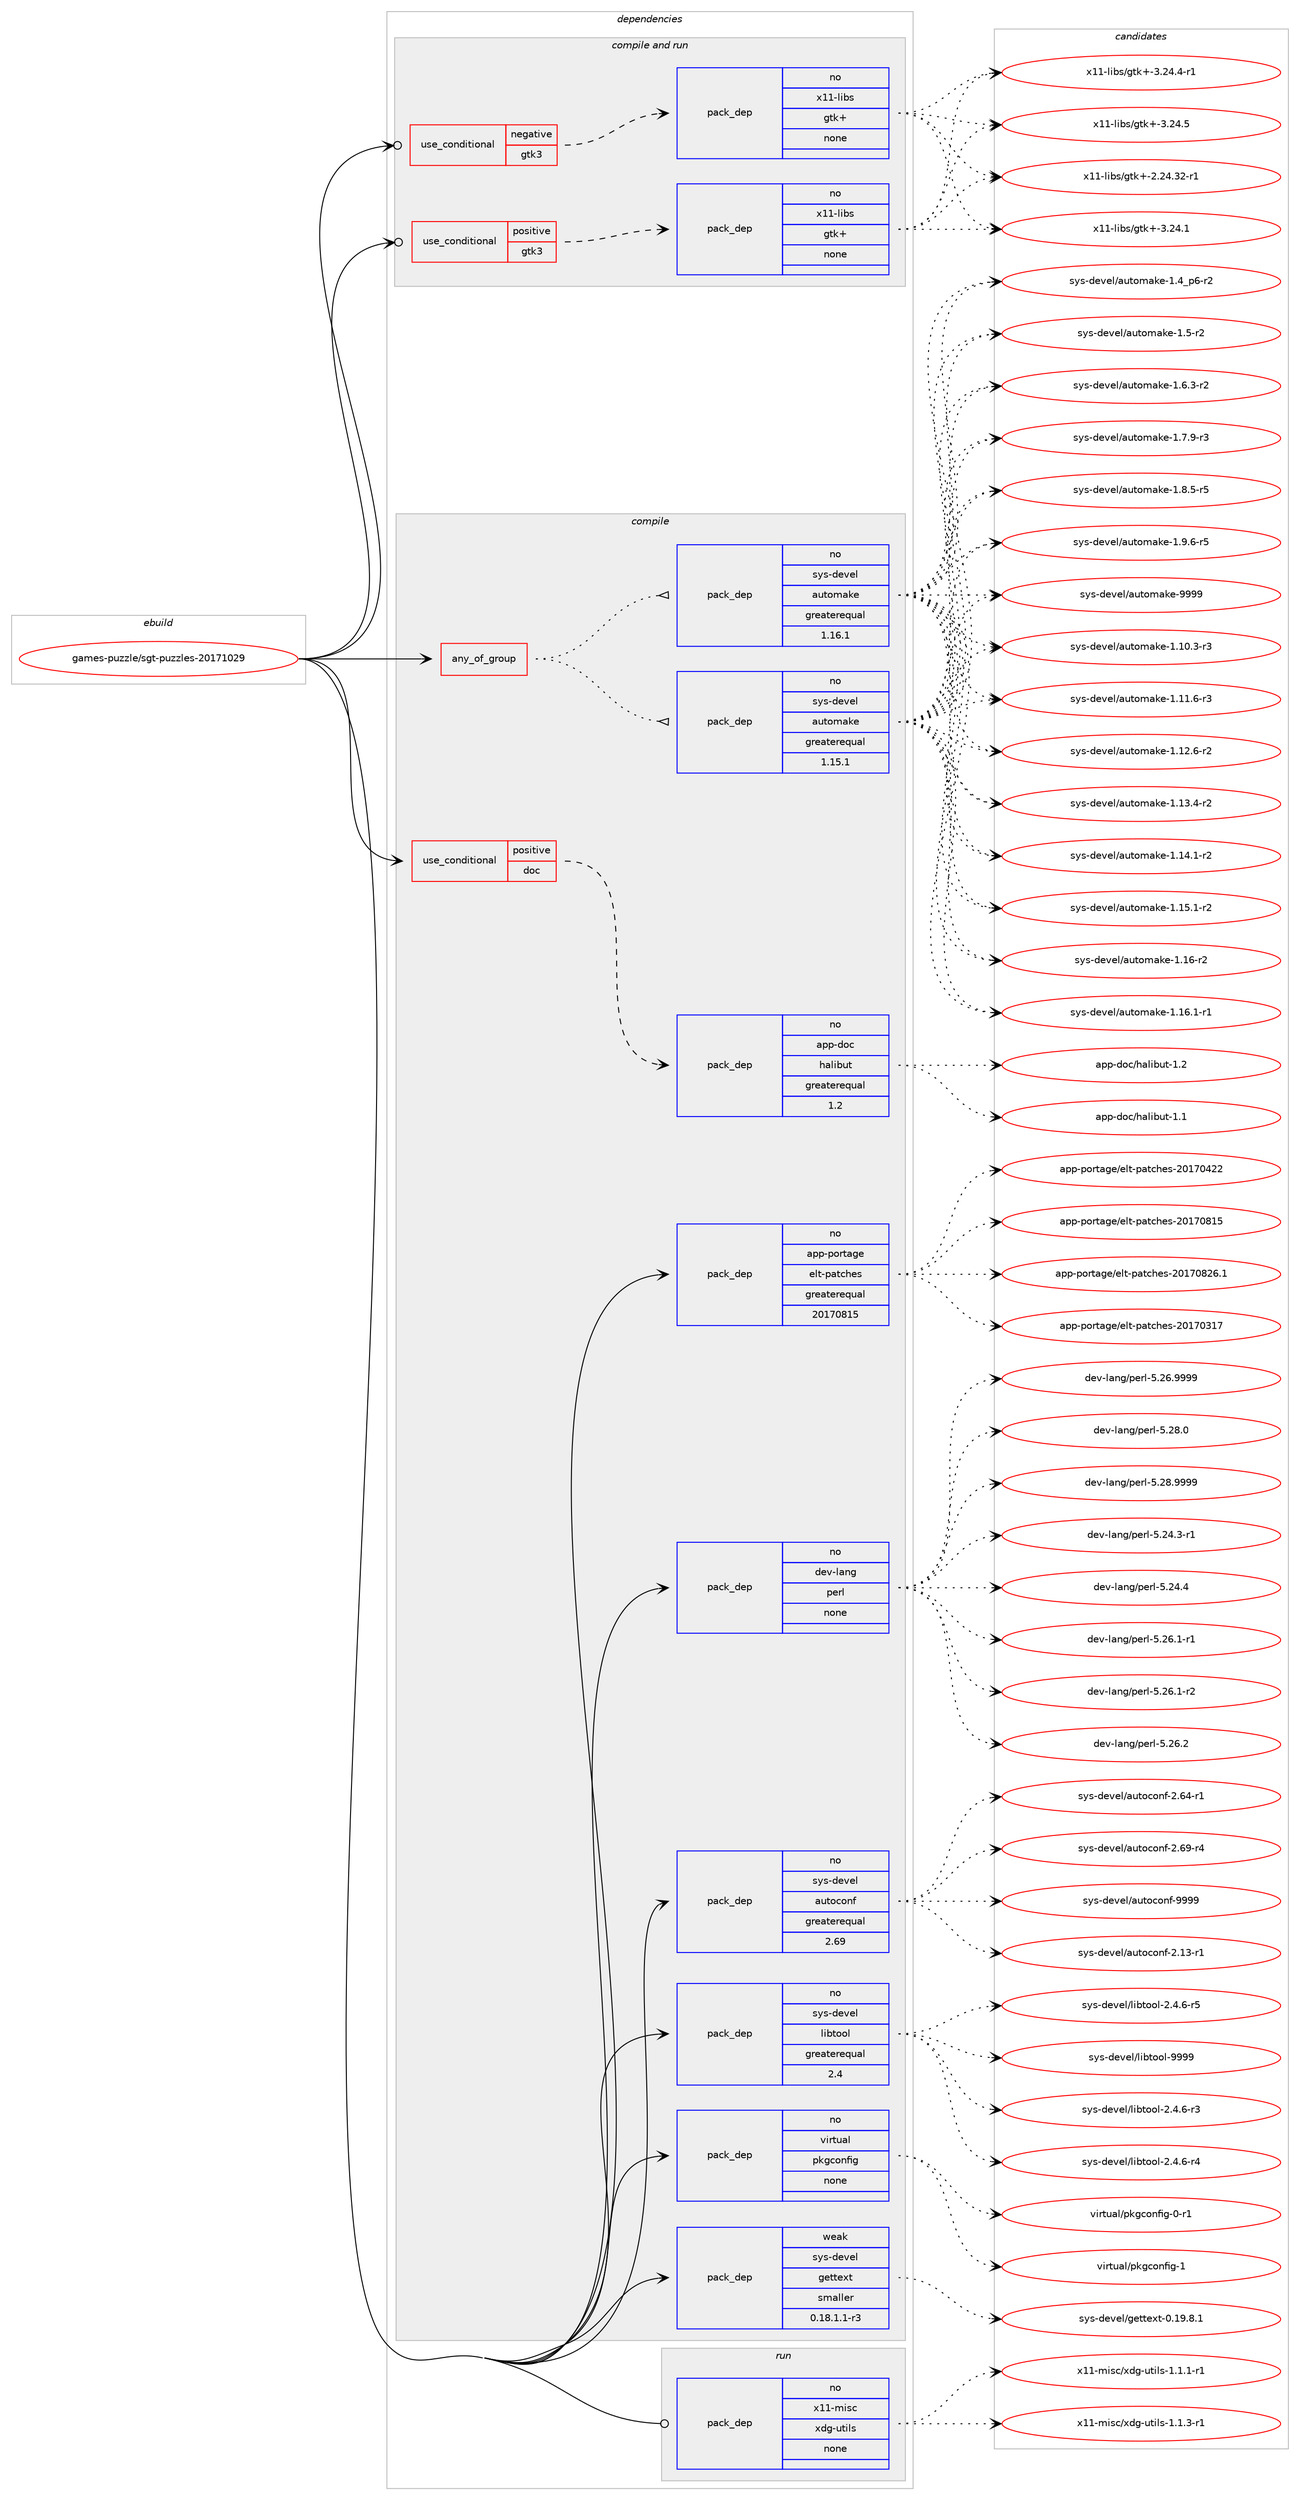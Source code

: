 digraph prolog {

# *************
# Graph options
# *************

newrank=true;
concentrate=true;
compound=true;
graph [rankdir=LR,fontname=Helvetica,fontsize=10,ranksep=1.5];#, ranksep=2.5, nodesep=0.2];
edge  [arrowhead=vee];
node  [fontname=Helvetica,fontsize=10];

# **********
# The ebuild
# **********

subgraph cluster_leftcol {
color=gray;
rank=same;
label=<<i>ebuild</i>>;
id [label="games-puzzle/sgt-puzzles-20171029", color=red, width=4, href="../games-puzzle/sgt-puzzles-20171029.svg"];
}

# ****************
# The dependencies
# ****************

subgraph cluster_midcol {
color=gray;
label=<<i>dependencies</i>>;
subgraph cluster_compile {
fillcolor="#eeeeee";
style=filled;
label=<<i>compile</i>>;
subgraph any23475 {
dependency1559548 [label=<<TABLE BORDER="0" CELLBORDER="1" CELLSPACING="0" CELLPADDING="4"><TR><TD CELLPADDING="10">any_of_group</TD></TR></TABLE>>, shape=none, color=red];subgraph pack1108542 {
dependency1559549 [label=<<TABLE BORDER="0" CELLBORDER="1" CELLSPACING="0" CELLPADDING="4" WIDTH="220"><TR><TD ROWSPAN="6" CELLPADDING="30">pack_dep</TD></TR><TR><TD WIDTH="110">no</TD></TR><TR><TD>sys-devel</TD></TR><TR><TD>automake</TD></TR><TR><TD>greaterequal</TD></TR><TR><TD>1.16.1</TD></TR></TABLE>>, shape=none, color=blue];
}
dependency1559548:e -> dependency1559549:w [weight=20,style="dotted",arrowhead="oinv"];
subgraph pack1108543 {
dependency1559550 [label=<<TABLE BORDER="0" CELLBORDER="1" CELLSPACING="0" CELLPADDING="4" WIDTH="220"><TR><TD ROWSPAN="6" CELLPADDING="30">pack_dep</TD></TR><TR><TD WIDTH="110">no</TD></TR><TR><TD>sys-devel</TD></TR><TR><TD>automake</TD></TR><TR><TD>greaterequal</TD></TR><TR><TD>1.15.1</TD></TR></TABLE>>, shape=none, color=blue];
}
dependency1559548:e -> dependency1559550:w [weight=20,style="dotted",arrowhead="oinv"];
}
id:e -> dependency1559548:w [weight=20,style="solid",arrowhead="vee"];
subgraph cond426938 {
dependency1559551 [label=<<TABLE BORDER="0" CELLBORDER="1" CELLSPACING="0" CELLPADDING="4"><TR><TD ROWSPAN="3" CELLPADDING="10">use_conditional</TD></TR><TR><TD>positive</TD></TR><TR><TD>doc</TD></TR></TABLE>>, shape=none, color=red];
subgraph pack1108544 {
dependency1559552 [label=<<TABLE BORDER="0" CELLBORDER="1" CELLSPACING="0" CELLPADDING="4" WIDTH="220"><TR><TD ROWSPAN="6" CELLPADDING="30">pack_dep</TD></TR><TR><TD WIDTH="110">no</TD></TR><TR><TD>app-doc</TD></TR><TR><TD>halibut</TD></TR><TR><TD>greaterequal</TD></TR><TR><TD>1.2</TD></TR></TABLE>>, shape=none, color=blue];
}
dependency1559551:e -> dependency1559552:w [weight=20,style="dashed",arrowhead="vee"];
}
id:e -> dependency1559551:w [weight=20,style="solid",arrowhead="vee"];
subgraph pack1108545 {
dependency1559553 [label=<<TABLE BORDER="0" CELLBORDER="1" CELLSPACING="0" CELLPADDING="4" WIDTH="220"><TR><TD ROWSPAN="6" CELLPADDING="30">pack_dep</TD></TR><TR><TD WIDTH="110">no</TD></TR><TR><TD>app-portage</TD></TR><TR><TD>elt-patches</TD></TR><TR><TD>greaterequal</TD></TR><TR><TD>20170815</TD></TR></TABLE>>, shape=none, color=blue];
}
id:e -> dependency1559553:w [weight=20,style="solid",arrowhead="vee"];
subgraph pack1108546 {
dependency1559554 [label=<<TABLE BORDER="0" CELLBORDER="1" CELLSPACING="0" CELLPADDING="4" WIDTH="220"><TR><TD ROWSPAN="6" CELLPADDING="30">pack_dep</TD></TR><TR><TD WIDTH="110">no</TD></TR><TR><TD>dev-lang</TD></TR><TR><TD>perl</TD></TR><TR><TD>none</TD></TR><TR><TD></TD></TR></TABLE>>, shape=none, color=blue];
}
id:e -> dependency1559554:w [weight=20,style="solid",arrowhead="vee"];
subgraph pack1108547 {
dependency1559555 [label=<<TABLE BORDER="0" CELLBORDER="1" CELLSPACING="0" CELLPADDING="4" WIDTH="220"><TR><TD ROWSPAN="6" CELLPADDING="30">pack_dep</TD></TR><TR><TD WIDTH="110">no</TD></TR><TR><TD>sys-devel</TD></TR><TR><TD>autoconf</TD></TR><TR><TD>greaterequal</TD></TR><TR><TD>2.69</TD></TR></TABLE>>, shape=none, color=blue];
}
id:e -> dependency1559555:w [weight=20,style="solid",arrowhead="vee"];
subgraph pack1108548 {
dependency1559556 [label=<<TABLE BORDER="0" CELLBORDER="1" CELLSPACING="0" CELLPADDING="4" WIDTH="220"><TR><TD ROWSPAN="6" CELLPADDING="30">pack_dep</TD></TR><TR><TD WIDTH="110">no</TD></TR><TR><TD>sys-devel</TD></TR><TR><TD>libtool</TD></TR><TR><TD>greaterequal</TD></TR><TR><TD>2.4</TD></TR></TABLE>>, shape=none, color=blue];
}
id:e -> dependency1559556:w [weight=20,style="solid",arrowhead="vee"];
subgraph pack1108549 {
dependency1559557 [label=<<TABLE BORDER="0" CELLBORDER="1" CELLSPACING="0" CELLPADDING="4" WIDTH="220"><TR><TD ROWSPAN="6" CELLPADDING="30">pack_dep</TD></TR><TR><TD WIDTH="110">no</TD></TR><TR><TD>virtual</TD></TR><TR><TD>pkgconfig</TD></TR><TR><TD>none</TD></TR><TR><TD></TD></TR></TABLE>>, shape=none, color=blue];
}
id:e -> dependency1559557:w [weight=20,style="solid",arrowhead="vee"];
subgraph pack1108550 {
dependency1559558 [label=<<TABLE BORDER="0" CELLBORDER="1" CELLSPACING="0" CELLPADDING="4" WIDTH="220"><TR><TD ROWSPAN="6" CELLPADDING="30">pack_dep</TD></TR><TR><TD WIDTH="110">weak</TD></TR><TR><TD>sys-devel</TD></TR><TR><TD>gettext</TD></TR><TR><TD>smaller</TD></TR><TR><TD>0.18.1.1-r3</TD></TR></TABLE>>, shape=none, color=blue];
}
id:e -> dependency1559558:w [weight=20,style="solid",arrowhead="vee"];
}
subgraph cluster_compileandrun {
fillcolor="#eeeeee";
style=filled;
label=<<i>compile and run</i>>;
subgraph cond426939 {
dependency1559559 [label=<<TABLE BORDER="0" CELLBORDER="1" CELLSPACING="0" CELLPADDING="4"><TR><TD ROWSPAN="3" CELLPADDING="10">use_conditional</TD></TR><TR><TD>negative</TD></TR><TR><TD>gtk3</TD></TR></TABLE>>, shape=none, color=red];
subgraph pack1108551 {
dependency1559560 [label=<<TABLE BORDER="0" CELLBORDER="1" CELLSPACING="0" CELLPADDING="4" WIDTH="220"><TR><TD ROWSPAN="6" CELLPADDING="30">pack_dep</TD></TR><TR><TD WIDTH="110">no</TD></TR><TR><TD>x11-libs</TD></TR><TR><TD>gtk+</TD></TR><TR><TD>none</TD></TR><TR><TD></TD></TR></TABLE>>, shape=none, color=blue];
}
dependency1559559:e -> dependency1559560:w [weight=20,style="dashed",arrowhead="vee"];
}
id:e -> dependency1559559:w [weight=20,style="solid",arrowhead="odotvee"];
subgraph cond426940 {
dependency1559561 [label=<<TABLE BORDER="0" CELLBORDER="1" CELLSPACING="0" CELLPADDING="4"><TR><TD ROWSPAN="3" CELLPADDING="10">use_conditional</TD></TR><TR><TD>positive</TD></TR><TR><TD>gtk3</TD></TR></TABLE>>, shape=none, color=red];
subgraph pack1108552 {
dependency1559562 [label=<<TABLE BORDER="0" CELLBORDER="1" CELLSPACING="0" CELLPADDING="4" WIDTH="220"><TR><TD ROWSPAN="6" CELLPADDING="30">pack_dep</TD></TR><TR><TD WIDTH="110">no</TD></TR><TR><TD>x11-libs</TD></TR><TR><TD>gtk+</TD></TR><TR><TD>none</TD></TR><TR><TD></TD></TR></TABLE>>, shape=none, color=blue];
}
dependency1559561:e -> dependency1559562:w [weight=20,style="dashed",arrowhead="vee"];
}
id:e -> dependency1559561:w [weight=20,style="solid",arrowhead="odotvee"];
}
subgraph cluster_run {
fillcolor="#eeeeee";
style=filled;
label=<<i>run</i>>;
subgraph pack1108553 {
dependency1559563 [label=<<TABLE BORDER="0" CELLBORDER="1" CELLSPACING="0" CELLPADDING="4" WIDTH="220"><TR><TD ROWSPAN="6" CELLPADDING="30">pack_dep</TD></TR><TR><TD WIDTH="110">no</TD></TR><TR><TD>x11-misc</TD></TR><TR><TD>xdg-utils</TD></TR><TR><TD>none</TD></TR><TR><TD></TD></TR></TABLE>>, shape=none, color=blue];
}
id:e -> dependency1559563:w [weight=20,style="solid",arrowhead="odot"];
}
}

# **************
# The candidates
# **************

subgraph cluster_choices {
rank=same;
color=gray;
label=<<i>candidates</i>>;

subgraph choice1108542 {
color=black;
nodesep=1;
choice11512111545100101118101108479711711611110997107101454946494846514511451 [label="sys-devel/automake-1.10.3-r3", color=red, width=4,href="../sys-devel/automake-1.10.3-r3.svg"];
choice11512111545100101118101108479711711611110997107101454946494946544511451 [label="sys-devel/automake-1.11.6-r3", color=red, width=4,href="../sys-devel/automake-1.11.6-r3.svg"];
choice11512111545100101118101108479711711611110997107101454946495046544511450 [label="sys-devel/automake-1.12.6-r2", color=red, width=4,href="../sys-devel/automake-1.12.6-r2.svg"];
choice11512111545100101118101108479711711611110997107101454946495146524511450 [label="sys-devel/automake-1.13.4-r2", color=red, width=4,href="../sys-devel/automake-1.13.4-r2.svg"];
choice11512111545100101118101108479711711611110997107101454946495246494511450 [label="sys-devel/automake-1.14.1-r2", color=red, width=4,href="../sys-devel/automake-1.14.1-r2.svg"];
choice11512111545100101118101108479711711611110997107101454946495346494511450 [label="sys-devel/automake-1.15.1-r2", color=red, width=4,href="../sys-devel/automake-1.15.1-r2.svg"];
choice1151211154510010111810110847971171161111099710710145494649544511450 [label="sys-devel/automake-1.16-r2", color=red, width=4,href="../sys-devel/automake-1.16-r2.svg"];
choice11512111545100101118101108479711711611110997107101454946495446494511449 [label="sys-devel/automake-1.16.1-r1", color=red, width=4,href="../sys-devel/automake-1.16.1-r1.svg"];
choice115121115451001011181011084797117116111109971071014549465295112544511450 [label="sys-devel/automake-1.4_p6-r2", color=red, width=4,href="../sys-devel/automake-1.4_p6-r2.svg"];
choice11512111545100101118101108479711711611110997107101454946534511450 [label="sys-devel/automake-1.5-r2", color=red, width=4,href="../sys-devel/automake-1.5-r2.svg"];
choice115121115451001011181011084797117116111109971071014549465446514511450 [label="sys-devel/automake-1.6.3-r2", color=red, width=4,href="../sys-devel/automake-1.6.3-r2.svg"];
choice115121115451001011181011084797117116111109971071014549465546574511451 [label="sys-devel/automake-1.7.9-r3", color=red, width=4,href="../sys-devel/automake-1.7.9-r3.svg"];
choice115121115451001011181011084797117116111109971071014549465646534511453 [label="sys-devel/automake-1.8.5-r5", color=red, width=4,href="../sys-devel/automake-1.8.5-r5.svg"];
choice115121115451001011181011084797117116111109971071014549465746544511453 [label="sys-devel/automake-1.9.6-r5", color=red, width=4,href="../sys-devel/automake-1.9.6-r5.svg"];
choice115121115451001011181011084797117116111109971071014557575757 [label="sys-devel/automake-9999", color=red, width=4,href="../sys-devel/automake-9999.svg"];
dependency1559549:e -> choice11512111545100101118101108479711711611110997107101454946494846514511451:w [style=dotted,weight="100"];
dependency1559549:e -> choice11512111545100101118101108479711711611110997107101454946494946544511451:w [style=dotted,weight="100"];
dependency1559549:e -> choice11512111545100101118101108479711711611110997107101454946495046544511450:w [style=dotted,weight="100"];
dependency1559549:e -> choice11512111545100101118101108479711711611110997107101454946495146524511450:w [style=dotted,weight="100"];
dependency1559549:e -> choice11512111545100101118101108479711711611110997107101454946495246494511450:w [style=dotted,weight="100"];
dependency1559549:e -> choice11512111545100101118101108479711711611110997107101454946495346494511450:w [style=dotted,weight="100"];
dependency1559549:e -> choice1151211154510010111810110847971171161111099710710145494649544511450:w [style=dotted,weight="100"];
dependency1559549:e -> choice11512111545100101118101108479711711611110997107101454946495446494511449:w [style=dotted,weight="100"];
dependency1559549:e -> choice115121115451001011181011084797117116111109971071014549465295112544511450:w [style=dotted,weight="100"];
dependency1559549:e -> choice11512111545100101118101108479711711611110997107101454946534511450:w [style=dotted,weight="100"];
dependency1559549:e -> choice115121115451001011181011084797117116111109971071014549465446514511450:w [style=dotted,weight="100"];
dependency1559549:e -> choice115121115451001011181011084797117116111109971071014549465546574511451:w [style=dotted,weight="100"];
dependency1559549:e -> choice115121115451001011181011084797117116111109971071014549465646534511453:w [style=dotted,weight="100"];
dependency1559549:e -> choice115121115451001011181011084797117116111109971071014549465746544511453:w [style=dotted,weight="100"];
dependency1559549:e -> choice115121115451001011181011084797117116111109971071014557575757:w [style=dotted,weight="100"];
}
subgraph choice1108543 {
color=black;
nodesep=1;
choice11512111545100101118101108479711711611110997107101454946494846514511451 [label="sys-devel/automake-1.10.3-r3", color=red, width=4,href="../sys-devel/automake-1.10.3-r3.svg"];
choice11512111545100101118101108479711711611110997107101454946494946544511451 [label="sys-devel/automake-1.11.6-r3", color=red, width=4,href="../sys-devel/automake-1.11.6-r3.svg"];
choice11512111545100101118101108479711711611110997107101454946495046544511450 [label="sys-devel/automake-1.12.6-r2", color=red, width=4,href="../sys-devel/automake-1.12.6-r2.svg"];
choice11512111545100101118101108479711711611110997107101454946495146524511450 [label="sys-devel/automake-1.13.4-r2", color=red, width=4,href="../sys-devel/automake-1.13.4-r2.svg"];
choice11512111545100101118101108479711711611110997107101454946495246494511450 [label="sys-devel/automake-1.14.1-r2", color=red, width=4,href="../sys-devel/automake-1.14.1-r2.svg"];
choice11512111545100101118101108479711711611110997107101454946495346494511450 [label="sys-devel/automake-1.15.1-r2", color=red, width=4,href="../sys-devel/automake-1.15.1-r2.svg"];
choice1151211154510010111810110847971171161111099710710145494649544511450 [label="sys-devel/automake-1.16-r2", color=red, width=4,href="../sys-devel/automake-1.16-r2.svg"];
choice11512111545100101118101108479711711611110997107101454946495446494511449 [label="sys-devel/automake-1.16.1-r1", color=red, width=4,href="../sys-devel/automake-1.16.1-r1.svg"];
choice115121115451001011181011084797117116111109971071014549465295112544511450 [label="sys-devel/automake-1.4_p6-r2", color=red, width=4,href="../sys-devel/automake-1.4_p6-r2.svg"];
choice11512111545100101118101108479711711611110997107101454946534511450 [label="sys-devel/automake-1.5-r2", color=red, width=4,href="../sys-devel/automake-1.5-r2.svg"];
choice115121115451001011181011084797117116111109971071014549465446514511450 [label="sys-devel/automake-1.6.3-r2", color=red, width=4,href="../sys-devel/automake-1.6.3-r2.svg"];
choice115121115451001011181011084797117116111109971071014549465546574511451 [label="sys-devel/automake-1.7.9-r3", color=red, width=4,href="../sys-devel/automake-1.7.9-r3.svg"];
choice115121115451001011181011084797117116111109971071014549465646534511453 [label="sys-devel/automake-1.8.5-r5", color=red, width=4,href="../sys-devel/automake-1.8.5-r5.svg"];
choice115121115451001011181011084797117116111109971071014549465746544511453 [label="sys-devel/automake-1.9.6-r5", color=red, width=4,href="../sys-devel/automake-1.9.6-r5.svg"];
choice115121115451001011181011084797117116111109971071014557575757 [label="sys-devel/automake-9999", color=red, width=4,href="../sys-devel/automake-9999.svg"];
dependency1559550:e -> choice11512111545100101118101108479711711611110997107101454946494846514511451:w [style=dotted,weight="100"];
dependency1559550:e -> choice11512111545100101118101108479711711611110997107101454946494946544511451:w [style=dotted,weight="100"];
dependency1559550:e -> choice11512111545100101118101108479711711611110997107101454946495046544511450:w [style=dotted,weight="100"];
dependency1559550:e -> choice11512111545100101118101108479711711611110997107101454946495146524511450:w [style=dotted,weight="100"];
dependency1559550:e -> choice11512111545100101118101108479711711611110997107101454946495246494511450:w [style=dotted,weight="100"];
dependency1559550:e -> choice11512111545100101118101108479711711611110997107101454946495346494511450:w [style=dotted,weight="100"];
dependency1559550:e -> choice1151211154510010111810110847971171161111099710710145494649544511450:w [style=dotted,weight="100"];
dependency1559550:e -> choice11512111545100101118101108479711711611110997107101454946495446494511449:w [style=dotted,weight="100"];
dependency1559550:e -> choice115121115451001011181011084797117116111109971071014549465295112544511450:w [style=dotted,weight="100"];
dependency1559550:e -> choice11512111545100101118101108479711711611110997107101454946534511450:w [style=dotted,weight="100"];
dependency1559550:e -> choice115121115451001011181011084797117116111109971071014549465446514511450:w [style=dotted,weight="100"];
dependency1559550:e -> choice115121115451001011181011084797117116111109971071014549465546574511451:w [style=dotted,weight="100"];
dependency1559550:e -> choice115121115451001011181011084797117116111109971071014549465646534511453:w [style=dotted,weight="100"];
dependency1559550:e -> choice115121115451001011181011084797117116111109971071014549465746544511453:w [style=dotted,weight="100"];
dependency1559550:e -> choice115121115451001011181011084797117116111109971071014557575757:w [style=dotted,weight="100"];
}
subgraph choice1108544 {
color=black;
nodesep=1;
choice97112112451001119947104971081059811711645494649 [label="app-doc/halibut-1.1", color=red, width=4,href="../app-doc/halibut-1.1.svg"];
choice97112112451001119947104971081059811711645494650 [label="app-doc/halibut-1.2", color=red, width=4,href="../app-doc/halibut-1.2.svg"];
dependency1559552:e -> choice97112112451001119947104971081059811711645494649:w [style=dotted,weight="100"];
dependency1559552:e -> choice97112112451001119947104971081059811711645494650:w [style=dotted,weight="100"];
}
subgraph choice1108545 {
color=black;
nodesep=1;
choice97112112451121111141169710310147101108116451129711699104101115455048495548514955 [label="app-portage/elt-patches-20170317", color=red, width=4,href="../app-portage/elt-patches-20170317.svg"];
choice97112112451121111141169710310147101108116451129711699104101115455048495548525050 [label="app-portage/elt-patches-20170422", color=red, width=4,href="../app-portage/elt-patches-20170422.svg"];
choice97112112451121111141169710310147101108116451129711699104101115455048495548564953 [label="app-portage/elt-patches-20170815", color=red, width=4,href="../app-portage/elt-patches-20170815.svg"];
choice971121124511211111411697103101471011081164511297116991041011154550484955485650544649 [label="app-portage/elt-patches-20170826.1", color=red, width=4,href="../app-portage/elt-patches-20170826.1.svg"];
dependency1559553:e -> choice97112112451121111141169710310147101108116451129711699104101115455048495548514955:w [style=dotted,weight="100"];
dependency1559553:e -> choice97112112451121111141169710310147101108116451129711699104101115455048495548525050:w [style=dotted,weight="100"];
dependency1559553:e -> choice97112112451121111141169710310147101108116451129711699104101115455048495548564953:w [style=dotted,weight="100"];
dependency1559553:e -> choice971121124511211111411697103101471011081164511297116991041011154550484955485650544649:w [style=dotted,weight="100"];
}
subgraph choice1108546 {
color=black;
nodesep=1;
choice100101118451089711010347112101114108455346505246514511449 [label="dev-lang/perl-5.24.3-r1", color=red, width=4,href="../dev-lang/perl-5.24.3-r1.svg"];
choice10010111845108971101034711210111410845534650524652 [label="dev-lang/perl-5.24.4", color=red, width=4,href="../dev-lang/perl-5.24.4.svg"];
choice100101118451089711010347112101114108455346505446494511449 [label="dev-lang/perl-5.26.1-r1", color=red, width=4,href="../dev-lang/perl-5.26.1-r1.svg"];
choice100101118451089711010347112101114108455346505446494511450 [label="dev-lang/perl-5.26.1-r2", color=red, width=4,href="../dev-lang/perl-5.26.1-r2.svg"];
choice10010111845108971101034711210111410845534650544650 [label="dev-lang/perl-5.26.2", color=red, width=4,href="../dev-lang/perl-5.26.2.svg"];
choice10010111845108971101034711210111410845534650544657575757 [label="dev-lang/perl-5.26.9999", color=red, width=4,href="../dev-lang/perl-5.26.9999.svg"];
choice10010111845108971101034711210111410845534650564648 [label="dev-lang/perl-5.28.0", color=red, width=4,href="../dev-lang/perl-5.28.0.svg"];
choice10010111845108971101034711210111410845534650564657575757 [label="dev-lang/perl-5.28.9999", color=red, width=4,href="../dev-lang/perl-5.28.9999.svg"];
dependency1559554:e -> choice100101118451089711010347112101114108455346505246514511449:w [style=dotted,weight="100"];
dependency1559554:e -> choice10010111845108971101034711210111410845534650524652:w [style=dotted,weight="100"];
dependency1559554:e -> choice100101118451089711010347112101114108455346505446494511449:w [style=dotted,weight="100"];
dependency1559554:e -> choice100101118451089711010347112101114108455346505446494511450:w [style=dotted,weight="100"];
dependency1559554:e -> choice10010111845108971101034711210111410845534650544650:w [style=dotted,weight="100"];
dependency1559554:e -> choice10010111845108971101034711210111410845534650544657575757:w [style=dotted,weight="100"];
dependency1559554:e -> choice10010111845108971101034711210111410845534650564648:w [style=dotted,weight="100"];
dependency1559554:e -> choice10010111845108971101034711210111410845534650564657575757:w [style=dotted,weight="100"];
}
subgraph choice1108547 {
color=black;
nodesep=1;
choice1151211154510010111810110847971171161119911111010245504649514511449 [label="sys-devel/autoconf-2.13-r1", color=red, width=4,href="../sys-devel/autoconf-2.13-r1.svg"];
choice1151211154510010111810110847971171161119911111010245504654524511449 [label="sys-devel/autoconf-2.64-r1", color=red, width=4,href="../sys-devel/autoconf-2.64-r1.svg"];
choice1151211154510010111810110847971171161119911111010245504654574511452 [label="sys-devel/autoconf-2.69-r4", color=red, width=4,href="../sys-devel/autoconf-2.69-r4.svg"];
choice115121115451001011181011084797117116111991111101024557575757 [label="sys-devel/autoconf-9999", color=red, width=4,href="../sys-devel/autoconf-9999.svg"];
dependency1559555:e -> choice1151211154510010111810110847971171161119911111010245504649514511449:w [style=dotted,weight="100"];
dependency1559555:e -> choice1151211154510010111810110847971171161119911111010245504654524511449:w [style=dotted,weight="100"];
dependency1559555:e -> choice1151211154510010111810110847971171161119911111010245504654574511452:w [style=dotted,weight="100"];
dependency1559555:e -> choice115121115451001011181011084797117116111991111101024557575757:w [style=dotted,weight="100"];
}
subgraph choice1108548 {
color=black;
nodesep=1;
choice1151211154510010111810110847108105981161111111084550465246544511451 [label="sys-devel/libtool-2.4.6-r3", color=red, width=4,href="../sys-devel/libtool-2.4.6-r3.svg"];
choice1151211154510010111810110847108105981161111111084550465246544511452 [label="sys-devel/libtool-2.4.6-r4", color=red, width=4,href="../sys-devel/libtool-2.4.6-r4.svg"];
choice1151211154510010111810110847108105981161111111084550465246544511453 [label="sys-devel/libtool-2.4.6-r5", color=red, width=4,href="../sys-devel/libtool-2.4.6-r5.svg"];
choice1151211154510010111810110847108105981161111111084557575757 [label="sys-devel/libtool-9999", color=red, width=4,href="../sys-devel/libtool-9999.svg"];
dependency1559556:e -> choice1151211154510010111810110847108105981161111111084550465246544511451:w [style=dotted,weight="100"];
dependency1559556:e -> choice1151211154510010111810110847108105981161111111084550465246544511452:w [style=dotted,weight="100"];
dependency1559556:e -> choice1151211154510010111810110847108105981161111111084550465246544511453:w [style=dotted,weight="100"];
dependency1559556:e -> choice1151211154510010111810110847108105981161111111084557575757:w [style=dotted,weight="100"];
}
subgraph choice1108549 {
color=black;
nodesep=1;
choice11810511411611797108471121071039911111010210510345484511449 [label="virtual/pkgconfig-0-r1", color=red, width=4,href="../virtual/pkgconfig-0-r1.svg"];
choice1181051141161179710847112107103991111101021051034549 [label="virtual/pkgconfig-1", color=red, width=4,href="../virtual/pkgconfig-1.svg"];
dependency1559557:e -> choice11810511411611797108471121071039911111010210510345484511449:w [style=dotted,weight="100"];
dependency1559557:e -> choice1181051141161179710847112107103991111101021051034549:w [style=dotted,weight="100"];
}
subgraph choice1108550 {
color=black;
nodesep=1;
choice1151211154510010111810110847103101116116101120116454846495746564649 [label="sys-devel/gettext-0.19.8.1", color=red, width=4,href="../sys-devel/gettext-0.19.8.1.svg"];
dependency1559558:e -> choice1151211154510010111810110847103101116116101120116454846495746564649:w [style=dotted,weight="100"];
}
subgraph choice1108551 {
color=black;
nodesep=1;
choice12049494510810598115471031161074345504650524651504511449 [label="x11-libs/gtk+-2.24.32-r1", color=red, width=4,href="../x11-libs/gtk+-2.24.32-r1.svg"];
choice12049494510810598115471031161074345514650524649 [label="x11-libs/gtk+-3.24.1", color=red, width=4,href="../x11-libs/gtk+-3.24.1.svg"];
choice120494945108105981154710311610743455146505246524511449 [label="x11-libs/gtk+-3.24.4-r1", color=red, width=4,href="../x11-libs/gtk+-3.24.4-r1.svg"];
choice12049494510810598115471031161074345514650524653 [label="x11-libs/gtk+-3.24.5", color=red, width=4,href="../x11-libs/gtk+-3.24.5.svg"];
dependency1559560:e -> choice12049494510810598115471031161074345504650524651504511449:w [style=dotted,weight="100"];
dependency1559560:e -> choice12049494510810598115471031161074345514650524649:w [style=dotted,weight="100"];
dependency1559560:e -> choice120494945108105981154710311610743455146505246524511449:w [style=dotted,weight="100"];
dependency1559560:e -> choice12049494510810598115471031161074345514650524653:w [style=dotted,weight="100"];
}
subgraph choice1108552 {
color=black;
nodesep=1;
choice12049494510810598115471031161074345504650524651504511449 [label="x11-libs/gtk+-2.24.32-r1", color=red, width=4,href="../x11-libs/gtk+-2.24.32-r1.svg"];
choice12049494510810598115471031161074345514650524649 [label="x11-libs/gtk+-3.24.1", color=red, width=4,href="../x11-libs/gtk+-3.24.1.svg"];
choice120494945108105981154710311610743455146505246524511449 [label="x11-libs/gtk+-3.24.4-r1", color=red, width=4,href="../x11-libs/gtk+-3.24.4-r1.svg"];
choice12049494510810598115471031161074345514650524653 [label="x11-libs/gtk+-3.24.5", color=red, width=4,href="../x11-libs/gtk+-3.24.5.svg"];
dependency1559562:e -> choice12049494510810598115471031161074345504650524651504511449:w [style=dotted,weight="100"];
dependency1559562:e -> choice12049494510810598115471031161074345514650524649:w [style=dotted,weight="100"];
dependency1559562:e -> choice120494945108105981154710311610743455146505246524511449:w [style=dotted,weight="100"];
dependency1559562:e -> choice12049494510810598115471031161074345514650524653:w [style=dotted,weight="100"];
}
subgraph choice1108553 {
color=black;
nodesep=1;
choice1204949451091051159947120100103451171161051081154549464946494511449 [label="x11-misc/xdg-utils-1.1.1-r1", color=red, width=4,href="../x11-misc/xdg-utils-1.1.1-r1.svg"];
choice1204949451091051159947120100103451171161051081154549464946514511449 [label="x11-misc/xdg-utils-1.1.3-r1", color=red, width=4,href="../x11-misc/xdg-utils-1.1.3-r1.svg"];
dependency1559563:e -> choice1204949451091051159947120100103451171161051081154549464946494511449:w [style=dotted,weight="100"];
dependency1559563:e -> choice1204949451091051159947120100103451171161051081154549464946514511449:w [style=dotted,weight="100"];
}
}

}
